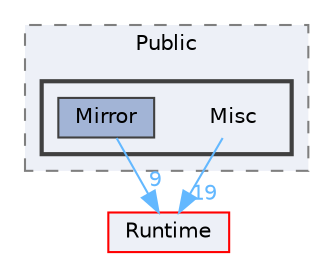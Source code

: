 digraph "Misc"
{
 // INTERACTIVE_SVG=YES
 // LATEX_PDF_SIZE
  bgcolor="transparent";
  edge [fontname=Helvetica,fontsize=10,labelfontname=Helvetica,labelfontsize=10];
  node [fontname=Helvetica,fontsize=10,shape=box,height=0.2,width=0.4];
  compound=true
  subgraph clusterdir_26cf45ed4982a9d46c5736953091f96d {
    graph [ bgcolor="#edf0f7", pencolor="grey50", label="Public", fontname=Helvetica,fontsize=10 style="filled,dashed", URL="dir_26cf45ed4982a9d46c5736953091f96d.html",tooltip=""]
  subgraph clusterdir_d82f5e612c8c4c7b97383e9bd060a7ae {
    graph [ bgcolor="#edf0f7", pencolor="grey25", label="", fontname=Helvetica,fontsize=10 style="filled,bold", URL="dir_d82f5e612c8c4c7b97383e9bd060a7ae.html",tooltip=""]
    dir_d82f5e612c8c4c7b97383e9bd060a7ae [shape=plaintext, label="Misc"];
  dir_4b99aabfb0dc662c84fa90414a696c84 [label="Mirror", fillcolor="#a2b4d6", color="grey25", style="filled", URL="dir_4b99aabfb0dc662c84fa90414a696c84.html",tooltip=""];
  }
  }
  dir_7536b172fbd480bfd146a1b1acd6856b [label="Runtime", fillcolor="#edf0f7", color="red", style="filled", URL="dir_7536b172fbd480bfd146a1b1acd6856b.html",tooltip=""];
  dir_d82f5e612c8c4c7b97383e9bd060a7ae->dir_7536b172fbd480bfd146a1b1acd6856b [headlabel="19", labeldistance=1.5 headhref="dir_000645_000984.html" href="dir_000645_000984.html" color="steelblue1" fontcolor="steelblue1"];
  dir_4b99aabfb0dc662c84fa90414a696c84->dir_7536b172fbd480bfd146a1b1acd6856b [headlabel="9", labeldistance=1.5 headhref="dir_000640_000984.html" href="dir_000640_000984.html" color="steelblue1" fontcolor="steelblue1"];
}
